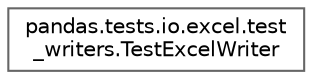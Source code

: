 digraph "Graphical Class Hierarchy"
{
 // LATEX_PDF_SIZE
  bgcolor="transparent";
  edge [fontname=Helvetica,fontsize=10,labelfontname=Helvetica,labelfontsize=10];
  node [fontname=Helvetica,fontsize=10,shape=box,height=0.2,width=0.4];
  rankdir="LR";
  Node0 [id="Node000000",label="pandas.tests.io.excel.test\l_writers.TestExcelWriter",height=0.2,width=0.4,color="grey40", fillcolor="white", style="filled",URL="$dd/d45/classpandas_1_1tests_1_1io_1_1excel_1_1test__writers_1_1TestExcelWriter.html",tooltip=" "];
}

